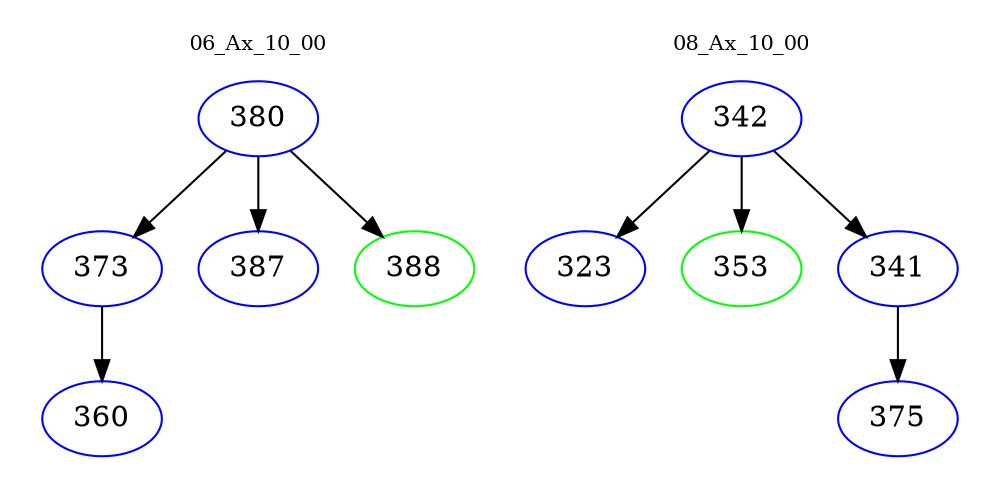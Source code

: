 digraph{
subgraph cluster_0 {
color = white
label = "06_Ax_10_00";
fontsize=10;
T0_380 [label="380", color="blue"]
T0_380 -> T0_373 [color="black"]
T0_373 [label="373", color="blue"]
T0_373 -> T0_360 [color="black"]
T0_360 [label="360", color="blue"]
T0_380 -> T0_387 [color="black"]
T0_387 [label="387", color="blue"]
T0_380 -> T0_388 [color="black"]
T0_388 [label="388", color="green"]
}
subgraph cluster_1 {
color = white
label = "08_Ax_10_00";
fontsize=10;
T1_342 [label="342", color="blue"]
T1_342 -> T1_323 [color="black"]
T1_323 [label="323", color="blue"]
T1_342 -> T1_353 [color="black"]
T1_353 [label="353", color="green"]
T1_342 -> T1_341 [color="black"]
T1_341 [label="341", color="blue"]
T1_341 -> T1_375 [color="black"]
T1_375 [label="375", color="blue"]
}
}

